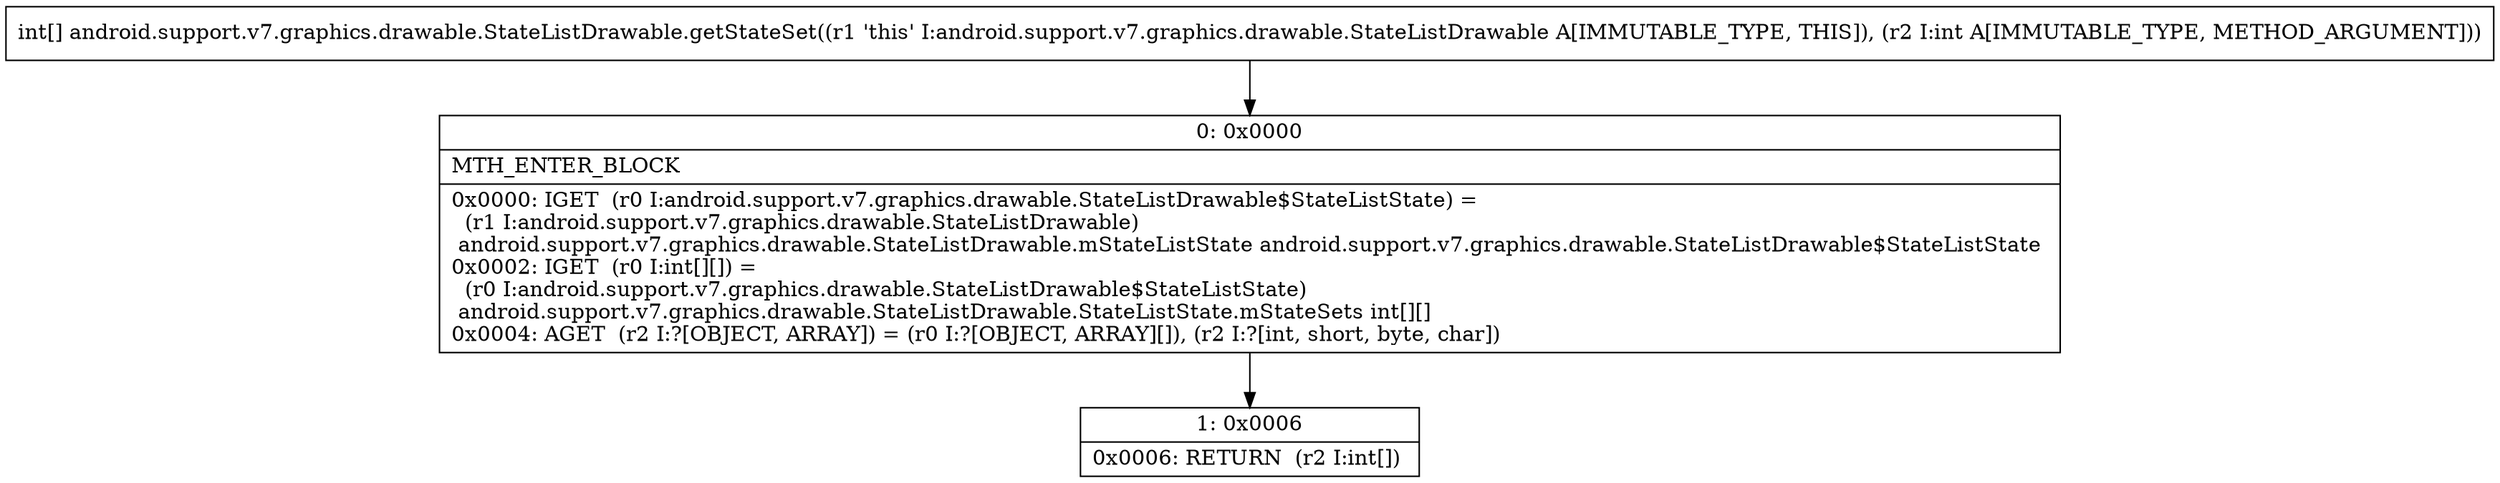 digraph "CFG forandroid.support.v7.graphics.drawable.StateListDrawable.getStateSet(I)[I" {
Node_0 [shape=record,label="{0\:\ 0x0000|MTH_ENTER_BLOCK\l|0x0000: IGET  (r0 I:android.support.v7.graphics.drawable.StateListDrawable$StateListState) = \l  (r1 I:android.support.v7.graphics.drawable.StateListDrawable)\l android.support.v7.graphics.drawable.StateListDrawable.mStateListState android.support.v7.graphics.drawable.StateListDrawable$StateListState \l0x0002: IGET  (r0 I:int[][]) = \l  (r0 I:android.support.v7.graphics.drawable.StateListDrawable$StateListState)\l android.support.v7.graphics.drawable.StateListDrawable.StateListState.mStateSets int[][] \l0x0004: AGET  (r2 I:?[OBJECT, ARRAY]) = (r0 I:?[OBJECT, ARRAY][]), (r2 I:?[int, short, byte, char]) \l}"];
Node_1 [shape=record,label="{1\:\ 0x0006|0x0006: RETURN  (r2 I:int[]) \l}"];
MethodNode[shape=record,label="{int[] android.support.v7.graphics.drawable.StateListDrawable.getStateSet((r1 'this' I:android.support.v7.graphics.drawable.StateListDrawable A[IMMUTABLE_TYPE, THIS]), (r2 I:int A[IMMUTABLE_TYPE, METHOD_ARGUMENT])) }"];
MethodNode -> Node_0;
Node_0 -> Node_1;
}

